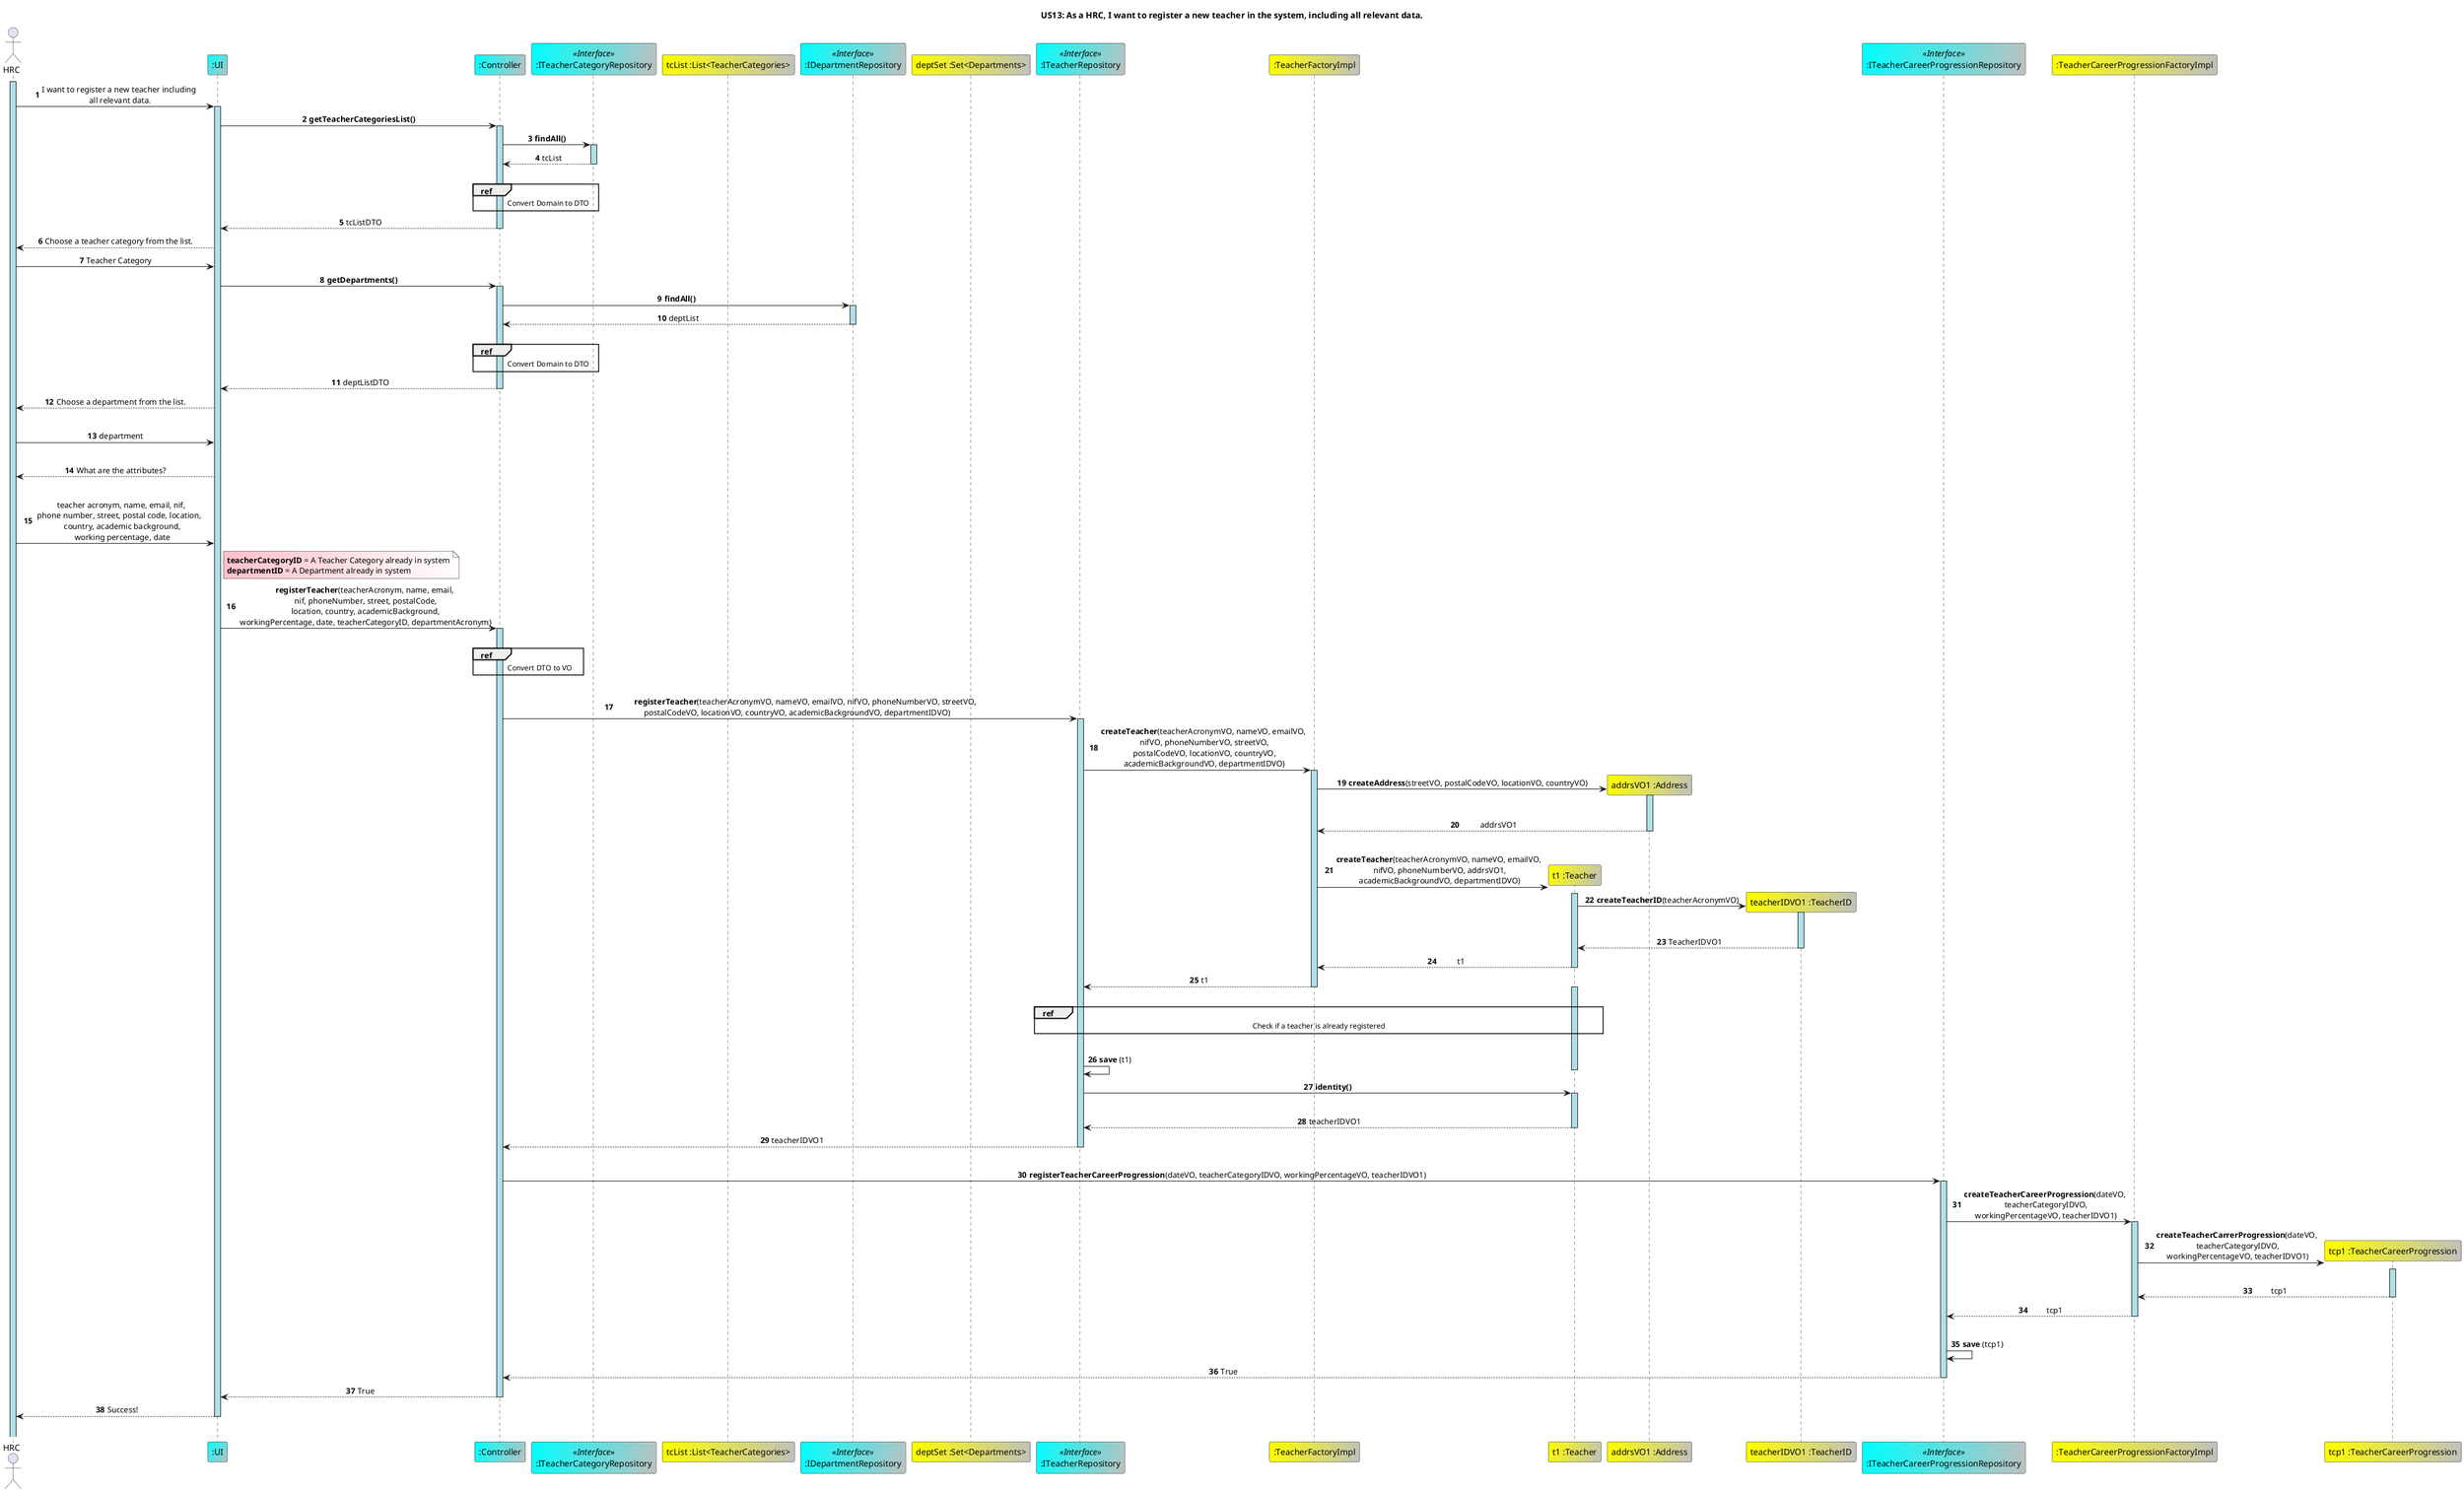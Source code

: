 @startuml
skinparam sequenceMessageAlign center
autonumber
skinparam sequenceLifeLineBackgroundColor PowderBlue

title US13: As a HRC, I want to register a new teacher in the system, including all relevant data.

actor HRC
participant ":UI" as UI #Cyan/Silver
participant ":Controller" as Controller #Cyan/Silver
participant ":ITeacherCategoryRepository" as TeacherCategoryRepository <<Interface>> #Cyan/Silver
participant "tcList :List<TeacherCategories>" as tcList #Yellow/Silver
participant ":IDepartmentRepository" as DepartmentRepository <<Interface>> #Cyan/Silver
participant "deptSet :Set<Departments>" as dptList #Yellow/Silver
participant ":ITeacherRepository" as TeacherRepository <<Interface>> #Cyan/Silver
participant ":TeacherFactoryImpl" as TeacherFactory #Yellow/Silver
participant "t1 :Teacher" as Teacher #Yellow/Silver
participant "addrsVO1 :Address" as Address #Yellow/Silver
participant "teacherIDVO1 :TeacherID" as TeacherID #Yellow/silver
participant ":ITeacherCareerProgressionRepository" as TeacherCareerProgressionRepository <<Interface>> #Cyan/Silver
participant ":TeacherCareerProgressionFactoryImpl" as TeacherCareerProgressionFactory #Yellow/Silver
participant "tcp1 :TeacherCareerProgression" as TeacherCareerProgression #Yellow/Silver

activate HRC
HRC -> UI: I want to register a new teacher including\n all relevant data.
activate UI

UI -> Controller: **getTeacherCategoriesList()**
activate Controller

Controller -> TeacherCategoryRepository: **findAll()**
activate TeacherCategoryRepository

TeacherCategoryRepository --> Controller: tcList
deactivate TeacherCategoryRepository
|||
ref over Controller
    \t \t Convert Domain to DTO \t
end ref

Controller --> UI: tcListDTO
deactivate Controller

UI --> HRC: Choose a teacher category from the list.

HRC -> UI: Teacher Category

UI -> Controller: **getDepartments()**
activate Controller

Controller -> DepartmentRepository: **findAll()**
activate DepartmentRepository

DepartmentRepository --> Controller: deptList
deactivate DepartmentRepository
|||
ref over Controller
    \t \t Convert Domain to DTO \t
end ref

Controller --> UI: deptListDTO
deactivate Controller

UI --> HRC: Choose a department from the list.
|||
HRC -> UI: department
|||
UI --> HRC: What are the attributes?
|||
HRC -> UI: teacher acronym, name, email, nif,\n phone number, street, postal code, location,   \n country, academic background,\n working percentage, date

Note Right UI #Pink/White
    **teacherCategoryID** = A Teacher Category already in system
    **departmentID** = A Department already in system
End Note

'--- Start of registerTeacher will all inputs ---

UI -> Controller: **registerTeacher**(teacherAcronym, name, email,\n nif, phoneNumber, street, postalCode,\n location, country, academicBackground,\n workingPercentage, date, teacherCategoryID, departmentAcronym)
activate Controller
|||
ref over Controller
    \t \t Convert DTO to VO \t
end ref
|||
Controller -> TeacherRepository:\t **registerTeacher**(teacherAcronymVO, nameVO, emailVO, nifVO, phoneNumberVO, streetVO,\n postalCodeVO, locationVO, countryVO, academicBackgroundVO, departmentIDVO)
activate TeacherRepository

TeacherRepository -> TeacherFactory: **createTeacher**(teacherAcronymVO, nameVO, emailVO,\n nifVO, phoneNumberVO, streetVO,\n postalCodeVO, locationVO, countryVO,\n academicBackgroundVO, departmentIDVO)
activate TeacherFactory

TeacherFactory -> Address **: **createAddress**(streetVO, postalCodeVO, locationVO, countryVO)
activate Address
|||
Address --> TeacherFactory:\t addrsVO1
deactivate Address
|||
TeacherFactory -> Teacher **: **createTeacher**(teacherAcronymVO, nameVO, emailVO,\n nifVO, phoneNumberVO, addrsVO1,\n academicBackgroundVO, departmentIDVO)
activate Teacher

Teacher -> TeacherID **: **createTeacherID**(teacherAcronymVO)
activate TeacherID
|||
TeacherID --> Teacher: TeacherIDVO1
deactivate TeacherID
Teacher --> TeacherFactory: \t t1
deactivate Teacher

TeacherFactory --> TeacherRepository: t1
deactivate TeacherFactory
|||
activate Teacher
ref over TeacherRepository, Teacher
    Check if a teacher is already registered
end ref
|||
TeacherRepository -> TeacherRepository: **save** (t1)
deactivate Teacher

TeacherRepository -> Teacher: **identity()**
activate Teacher
|||
Teacher --> TeacherRepository: teacherIDVO1
deactivate Teacher

TeacherRepository --> Controller: teacherIDVO1
deactivate TeacherRepository
|||
Controller -> TeacherCareerProgressionRepository: **registerTeacherCareerProgression**(dateVO, teacherCategoryIDVO, workingPercentageVO, teacherIDVO1)
activate TeacherCareerProgressionRepository

TeacherCareerProgressionRepository -> TeacherCareerProgressionFactory: **createTeacherCareerProgression**(dateVO,\n teacherCategoryIDVO,\n workingPercentageVO, teacherIDVO1)
activate TeacherCareerProgressionFactory

TeacherCareerProgressionFactory -> TeacherCareerProgression **: **createTeacherCarrerProgression**(dateVO,\n teacherCategoryIDVO,\n workingPercentageVO, teacherIDVO1)
activate TeacherCareerProgression
|||
TeacherCareerProgression --> TeacherCareerProgressionFactory: \ttcp1
deactivate TeacherCareerProgression
TeacherCareerProgressionFactory --> TeacherCareerProgressionRepository: \ttcp1
deactivate TeacherCareerProgressionFactory
|||
TeacherCareerProgressionRepository -> TeacherCareerProgressionRepository: **save** (tcp1)
TeacherCareerProgressionRepository --> Controller: True
deactivate TeacherCareerProgressionRepository
Controller --> UI: True
deactivate Controller

UI --> HRC: Success!
deactivate UI
|||
@enduml